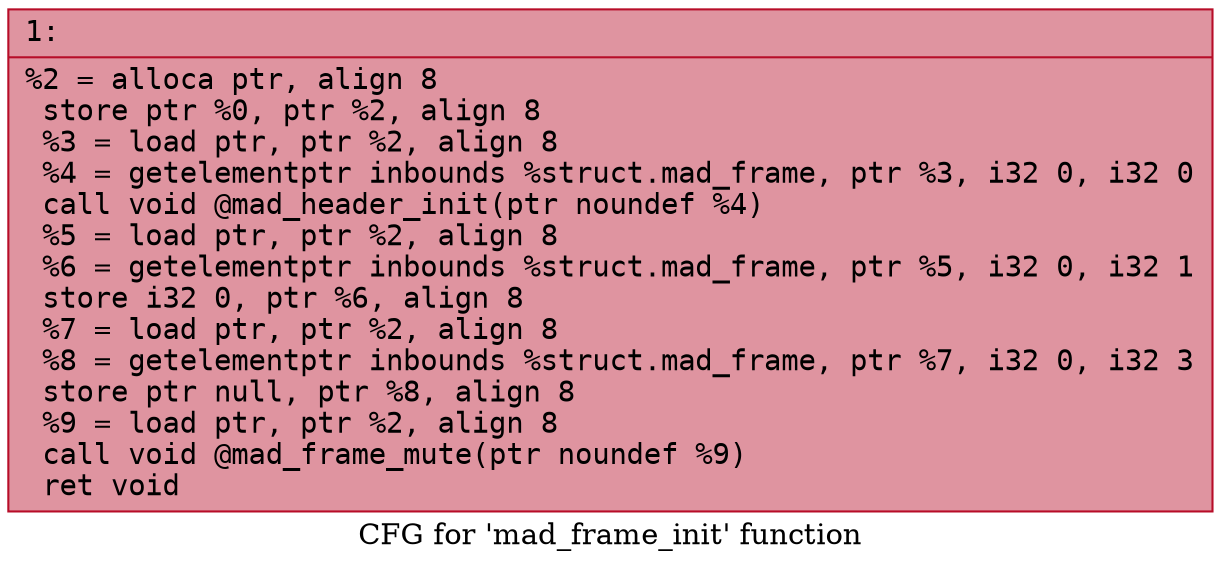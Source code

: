 digraph "CFG for 'mad_frame_init' function" {
	label="CFG for 'mad_frame_init' function";

	Node0x600001e86350 [shape=record,color="#b70d28ff", style=filled, fillcolor="#b70d2870" fontname="Courier",label="{1:\l|  %2 = alloca ptr, align 8\l  store ptr %0, ptr %2, align 8\l  %3 = load ptr, ptr %2, align 8\l  %4 = getelementptr inbounds %struct.mad_frame, ptr %3, i32 0, i32 0\l  call void @mad_header_init(ptr noundef %4)\l  %5 = load ptr, ptr %2, align 8\l  %6 = getelementptr inbounds %struct.mad_frame, ptr %5, i32 0, i32 1\l  store i32 0, ptr %6, align 8\l  %7 = load ptr, ptr %2, align 8\l  %8 = getelementptr inbounds %struct.mad_frame, ptr %7, i32 0, i32 3\l  store ptr null, ptr %8, align 8\l  %9 = load ptr, ptr %2, align 8\l  call void @mad_frame_mute(ptr noundef %9)\l  ret void\l}"];
}
